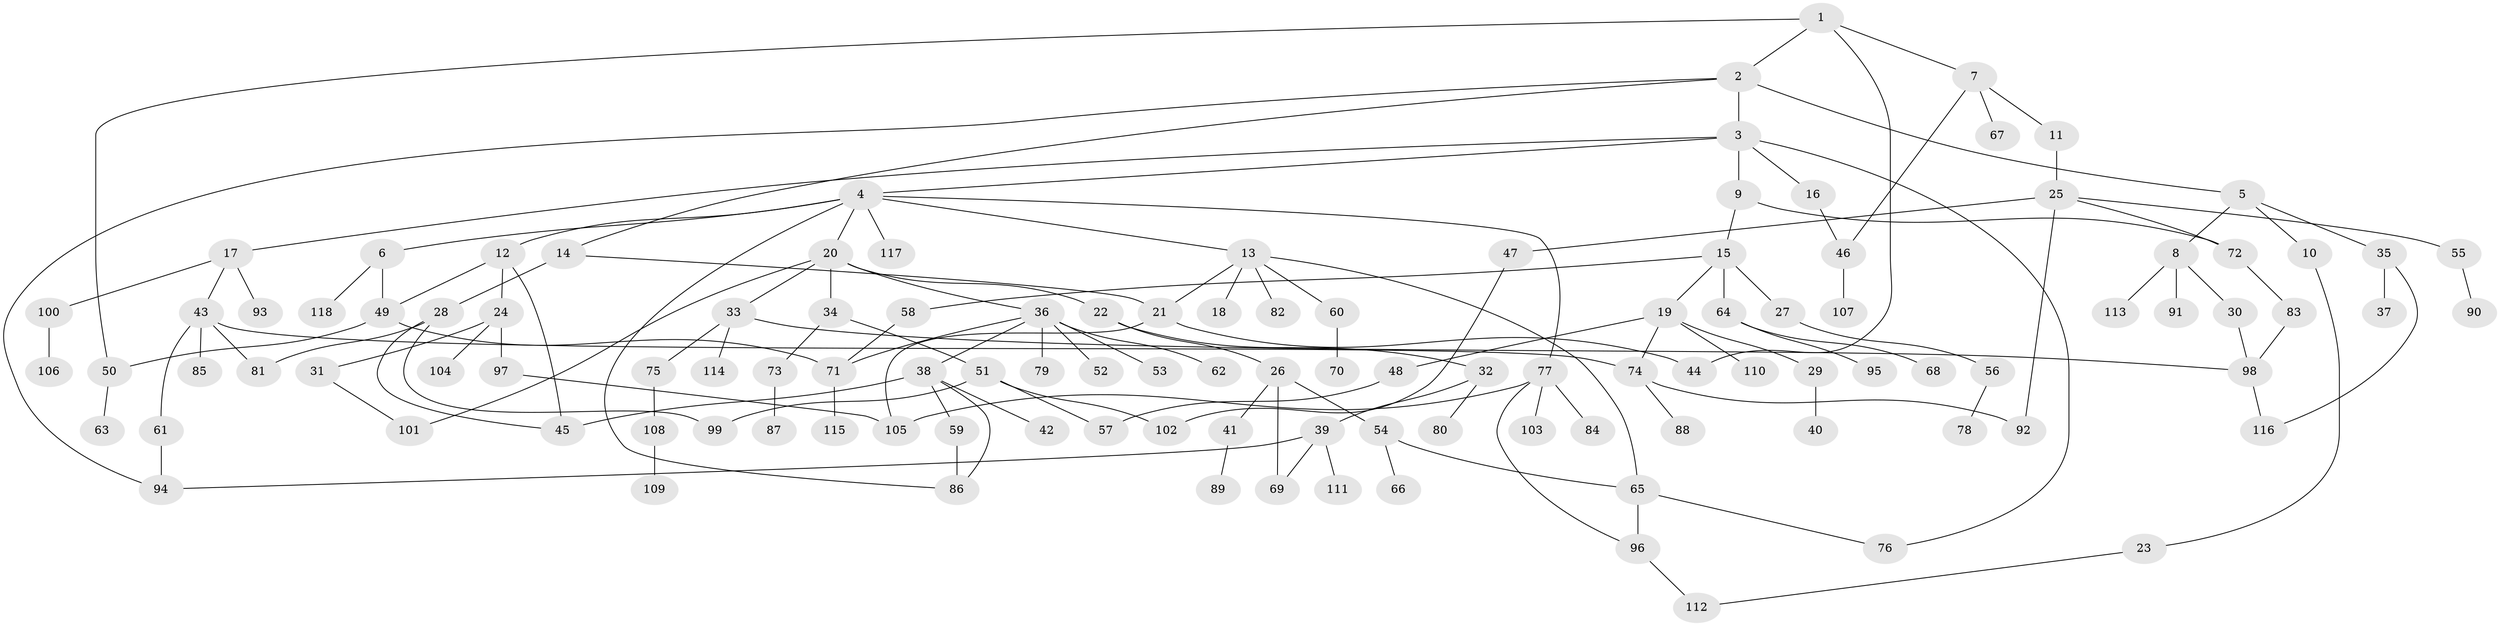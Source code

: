 // Generated by graph-tools (version 1.1) at 2025/00/03/09/25 03:00:59]
// undirected, 118 vertices, 148 edges
graph export_dot {
graph [start="1"]
  node [color=gray90,style=filled];
  1;
  2;
  3;
  4;
  5;
  6;
  7;
  8;
  9;
  10;
  11;
  12;
  13;
  14;
  15;
  16;
  17;
  18;
  19;
  20;
  21;
  22;
  23;
  24;
  25;
  26;
  27;
  28;
  29;
  30;
  31;
  32;
  33;
  34;
  35;
  36;
  37;
  38;
  39;
  40;
  41;
  42;
  43;
  44;
  45;
  46;
  47;
  48;
  49;
  50;
  51;
  52;
  53;
  54;
  55;
  56;
  57;
  58;
  59;
  60;
  61;
  62;
  63;
  64;
  65;
  66;
  67;
  68;
  69;
  70;
  71;
  72;
  73;
  74;
  75;
  76;
  77;
  78;
  79;
  80;
  81;
  82;
  83;
  84;
  85;
  86;
  87;
  88;
  89;
  90;
  91;
  92;
  93;
  94;
  95;
  96;
  97;
  98;
  99;
  100;
  101;
  102;
  103;
  104;
  105;
  106;
  107;
  108;
  109;
  110;
  111;
  112;
  113;
  114;
  115;
  116;
  117;
  118;
  1 -- 2;
  1 -- 7;
  1 -- 44;
  1 -- 50;
  2 -- 3;
  2 -- 5;
  2 -- 14;
  2 -- 94;
  3 -- 4;
  3 -- 9;
  3 -- 16;
  3 -- 17;
  3 -- 76;
  4 -- 6;
  4 -- 12;
  4 -- 13;
  4 -- 20;
  4 -- 77;
  4 -- 117;
  4 -- 86;
  5 -- 8;
  5 -- 10;
  5 -- 35;
  6 -- 118;
  6 -- 49;
  7 -- 11;
  7 -- 46;
  7 -- 67;
  8 -- 30;
  8 -- 91;
  8 -- 113;
  9 -- 15;
  9 -- 72;
  10 -- 23;
  11 -- 25;
  12 -- 24;
  12 -- 45;
  12 -- 49;
  13 -- 18;
  13 -- 21;
  13 -- 60;
  13 -- 82;
  13 -- 65;
  14 -- 28;
  14 -- 21;
  15 -- 19;
  15 -- 27;
  15 -- 58;
  15 -- 64;
  16 -- 46;
  17 -- 43;
  17 -- 93;
  17 -- 100;
  19 -- 29;
  19 -- 48;
  19 -- 74;
  19 -- 110;
  20 -- 22;
  20 -- 33;
  20 -- 34;
  20 -- 36;
  20 -- 101;
  21 -- 44;
  21 -- 105;
  22 -- 26;
  22 -- 32;
  23 -- 112;
  24 -- 31;
  24 -- 97;
  24 -- 104;
  25 -- 47;
  25 -- 55;
  25 -- 72;
  25 -- 92;
  26 -- 41;
  26 -- 54;
  26 -- 69;
  27 -- 56;
  28 -- 81;
  28 -- 99;
  28 -- 45;
  29 -- 40;
  30 -- 98;
  31 -- 101;
  32 -- 39;
  32 -- 80;
  33 -- 75;
  33 -- 98;
  33 -- 114;
  34 -- 51;
  34 -- 73;
  35 -- 37;
  35 -- 116;
  36 -- 38;
  36 -- 52;
  36 -- 53;
  36 -- 62;
  36 -- 79;
  36 -- 71;
  38 -- 42;
  38 -- 59;
  38 -- 86;
  38 -- 45;
  39 -- 111;
  39 -- 94;
  39 -- 69;
  41 -- 89;
  43 -- 61;
  43 -- 85;
  43 -- 81;
  43 -- 74;
  46 -- 107;
  47 -- 102;
  48 -- 57;
  49 -- 50;
  49 -- 71;
  50 -- 63;
  51 -- 57;
  51 -- 102;
  51 -- 99;
  54 -- 65;
  54 -- 66;
  55 -- 90;
  56 -- 78;
  58 -- 71;
  59 -- 86;
  60 -- 70;
  61 -- 94;
  64 -- 68;
  64 -- 95;
  65 -- 76;
  65 -- 96;
  71 -- 115;
  72 -- 83;
  73 -- 87;
  74 -- 88;
  74 -- 92;
  75 -- 108;
  77 -- 84;
  77 -- 96;
  77 -- 103;
  77 -- 105;
  83 -- 98;
  96 -- 112;
  97 -- 105;
  98 -- 116;
  100 -- 106;
  108 -- 109;
}

